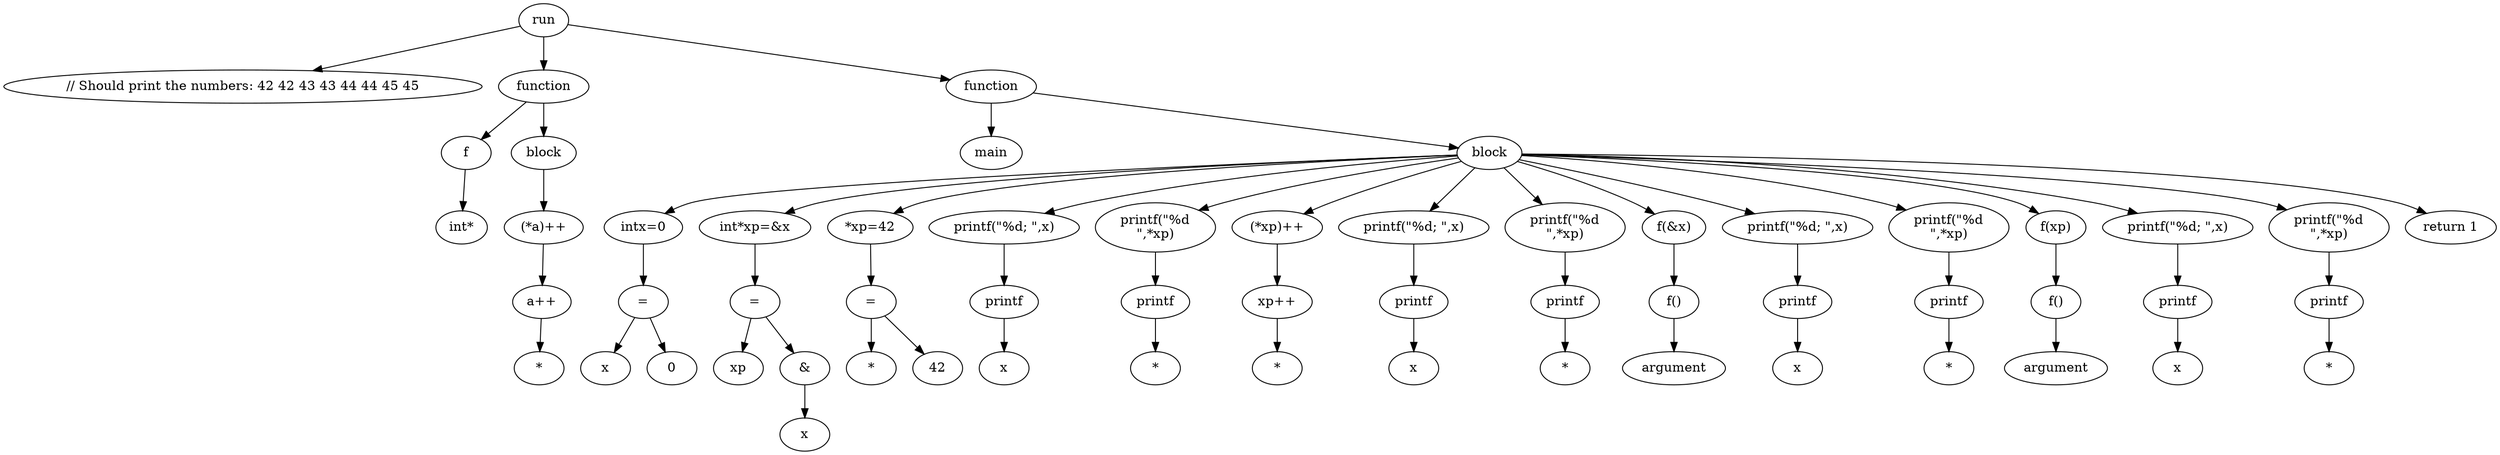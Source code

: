 digraph {
	8743556193031 [label=run]
	8743556193178 [label="// Should print the numbers: 42 42 43 43 44 44 45 45
"]
	8743556193031 -> 8743556193178
	8743556192932 [label=function]
	8743556193031 -> 8743556192932
	8743556193277 [label=f]
	8743556192932 -> 8743556193277
	8743556193073 [label="int*"]
	8743556193277 -> 8743556193073
	8743556193193 [label=block]
	8743556192932 -> 8743556193193
	8743554994140 [label="(*a)++"]
	8743556193193 -> 8743554994140
	8743554993546 [label="a++"]
	8743554994140 -> 8743554993546
	8743554993429 [label="*"]
	8743554993546 -> 8743554993429
	8743557370130 [label=function]
	8743556193031 -> 8743557370130
	8743554994044 [label=main]
	8743557370130 -> 8743554994044
	8743554994158 [label=block]
	8743557370130 -> 8743554994158
	8743554994020 [label="intx=0"]
	8743554994158 -> 8743554994020
	8743555400668 [label="="]
	8743554994020 -> 8743555400668
	8743555400548 [label=x]
	8743555400668 -> 8743555400548
	8743555400650 [label=0]
	8743555400668 -> 8743555400650
	8743555400623 [label="int*xp=&x"]
	8743554994158 -> 8743555400623
	8743555400647 [label="="]
	8743555400623 -> 8743555400647
	8743555400629 [label=xp]
	8743555400647 -> 8743555400629
	8743555400701 [label="&"]
	8743555400647 -> 8743555400701
	8743555400644 [label=x]
	8743555400701 -> 8743555400644
	8743555400698 [label="*xp=42"]
	8743554994158 -> 8743555400698
	8743555400686 [label="="]
	8743555400698 -> 8743555400686
	8743555400692 [label="*"]
	8743555400686 -> 8743555400692
	8743555400620 [label=42]
	8743555400686 -> 8743555400620
	8743555729847 [label="printf(\"%d; \",x)"]
	8743554994158 -> 8743555729847
	8743555729505 [label=printf]
	8743555729847 -> 8743555729505
	8743555729496 [label=x]
	8743555729505 -> 8743555729496
	8743555729469 [label="printf(\"%d\n\",*xp)"]
	8743554994158 -> 8743555729469
	8743555729928 [label=printf]
	8743555729469 -> 8743555729928
	8743555729442 [label="*"]
	8743555729928 -> 8743555729442
	8743555729838 [label="(*xp)++"]
	8743554994158 -> 8743555729838
	8743555775591 [label="xp++"]
	8743555729838 -> 8743555775591
	8743555729448 [label="*"]
	8743555775591 -> 8743555729448
	8743555776407 [label="printf(\"%d; \",x)"]
	8743554994158 -> 8743555776407
	8743555776413 [label=printf]
	8743555776407 -> 8743555776413
	8743555775570 [label=x]
	8743555776413 -> 8743555775570
	8743555776377 [label="printf(\"%d\n\",*xp)"]
	8743554994158 -> 8743555776377
	8743555775585 [label=printf]
	8743555776377 -> 8743555775585
	8743555775543 [label="*"]
	8743555775585 -> 8743555775543
	8743555776425 [label="f(&x)"]
	8743554994158 -> 8743555776425
	8743555775564 [label="f()"]
	8743555776425 -> 8743555775564
	8743555775540 [label=argument]
	8743555775564 -> 8743555775540
	8743557269423 [label="printf(\"%d; \",x)"]
	8743554994158 -> 8743557269423
	8743557269180 [label=printf]
	8743557269423 -> 8743557269180
	8743557268895 [label=x]
	8743557269180 -> 8743557268895
	8743557268970 [label="printf(\"%d\n\",*xp)"]
	8743554994158 -> 8743557268970
	8743557269303 [label=printf]
	8743557268970 -> 8743557269303
	8743557268955 [label="*"]
	8743557269303 -> 8743557268955
	8743557269447 [label="f(xp)"]
	8743554994158 -> 8743557269447
	8743557268973 [label="f()"]
	8743557269447 -> 8743557268973
	8743557269069 [label=argument]
	8743557268973 -> 8743557269069
	8743557269318 [label="printf(\"%d; \",x)"]
	8743554994158 -> 8743557269318
	8743557269249 [label=printf]
	8743557269318 -> 8743557269249
	8743557269147 [label=x]
	8743557269249 -> 8743557269147
	8743557268568 [label="printf(\"%d\n\",*xp)"]
	8743554994158 -> 8743557268568
	8743557269108 [label=printf]
	8743557268568 -> 8743557269108
	8743555949505 [label="*"]
	8743557269108 -> 8743555949505
	8743555949349 [label="return 1"]
	8743554994158 -> 8743555949349
}
